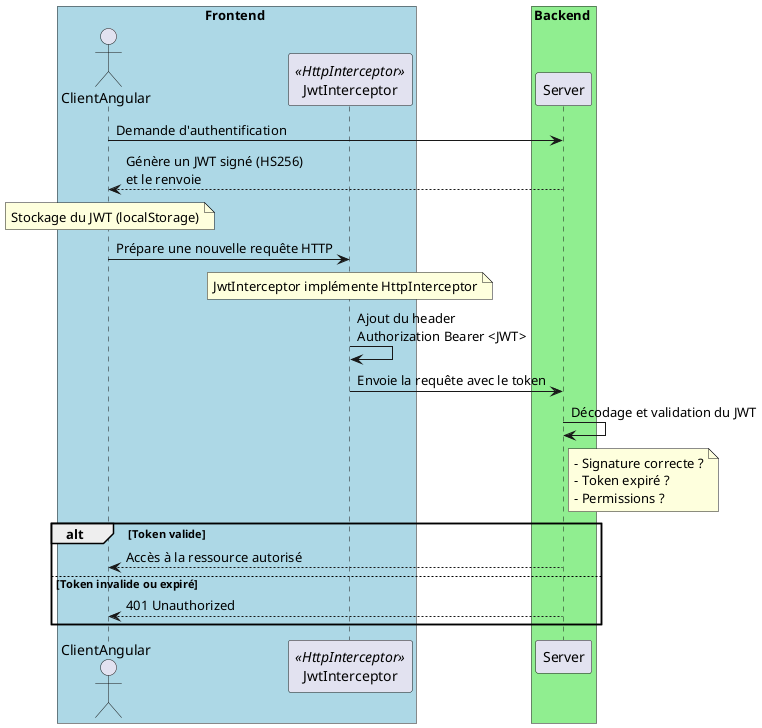 @startuml
actor ClientAngular
participant JwtInterceptor <<HttpInterceptor>>
participant Server

ClientAngular -> Server: Demande d'authentification
Server --> ClientAngular: Génère un JWT signé (HS256) \net le renvoie
note over ClientAngular
    Stockage du JWT (localStorage)
end note

ClientAngular -> JwtInterceptor: Prépare une nouvelle requête HTTP
note over of JwtInterceptor
    JwtInterceptor implémente HttpInterceptor
end note
JwtInterceptor -> JwtInterceptor: Ajout du header\nAuthorization Bearer <JWT>

JwtInterceptor -> Server: Envoie la requête avec le token

Server -> Server: Décodage et validation du JWT
note right of Server
    - Signature correcte ?
    - Token expiré ?
    - Permissions ?
end note

alt Token valide
    Server --> ClientAngular: Accès à la ressource autorisé
else Token invalide ou expiré
    Server --> ClientAngular: 401 Unauthorized
end

box Frontend #LightBlue
  participant ClientAngular
  participant JwtInterceptor
end box
box Backend #LightGreen
  participant Server
end box
@enduml